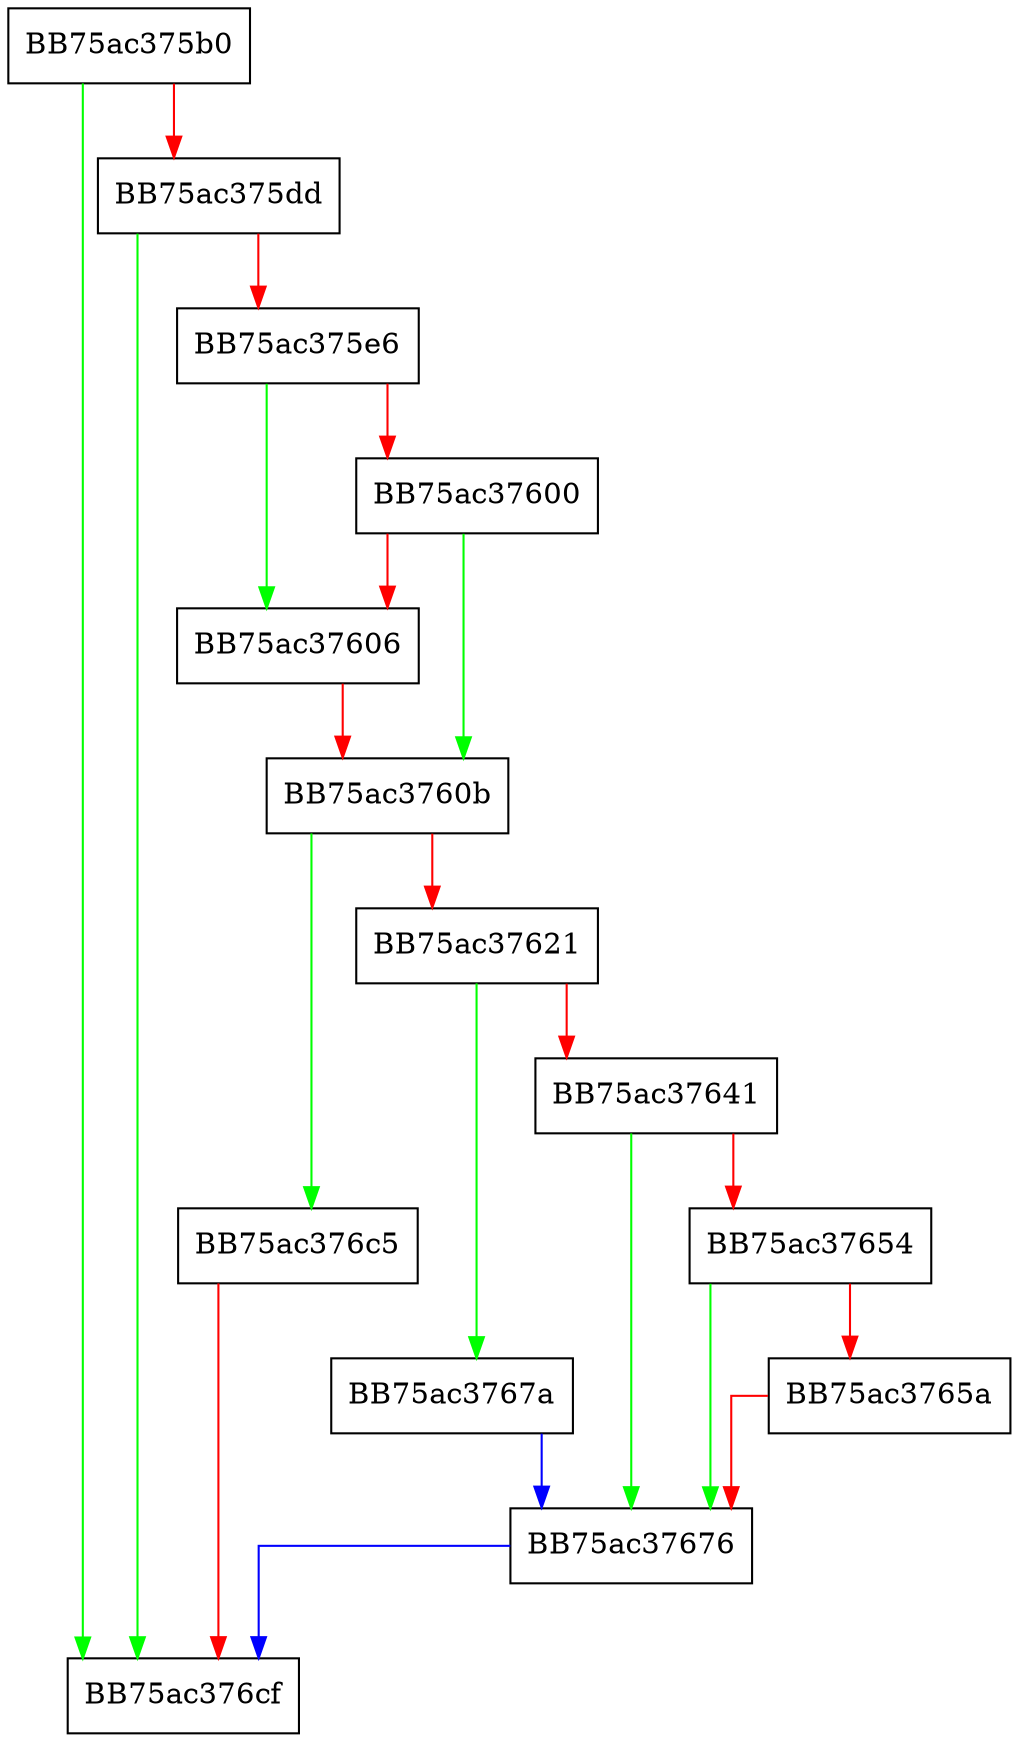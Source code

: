 digraph ReadBlocks {
  node [shape="box"];
  graph [splines=ortho];
  BB75ac375b0 -> BB75ac376cf [color="green"];
  BB75ac375b0 -> BB75ac375dd [color="red"];
  BB75ac375dd -> BB75ac376cf [color="green"];
  BB75ac375dd -> BB75ac375e6 [color="red"];
  BB75ac375e6 -> BB75ac37606 [color="green"];
  BB75ac375e6 -> BB75ac37600 [color="red"];
  BB75ac37600 -> BB75ac3760b [color="green"];
  BB75ac37600 -> BB75ac37606 [color="red"];
  BB75ac37606 -> BB75ac3760b [color="red"];
  BB75ac3760b -> BB75ac376c5 [color="green"];
  BB75ac3760b -> BB75ac37621 [color="red"];
  BB75ac37621 -> BB75ac3767a [color="green"];
  BB75ac37621 -> BB75ac37641 [color="red"];
  BB75ac37641 -> BB75ac37676 [color="green"];
  BB75ac37641 -> BB75ac37654 [color="red"];
  BB75ac37654 -> BB75ac37676 [color="green"];
  BB75ac37654 -> BB75ac3765a [color="red"];
  BB75ac3765a -> BB75ac37676 [color="red"];
  BB75ac37676 -> BB75ac376cf [color="blue"];
  BB75ac3767a -> BB75ac37676 [color="blue"];
  BB75ac376c5 -> BB75ac376cf [color="red"];
}